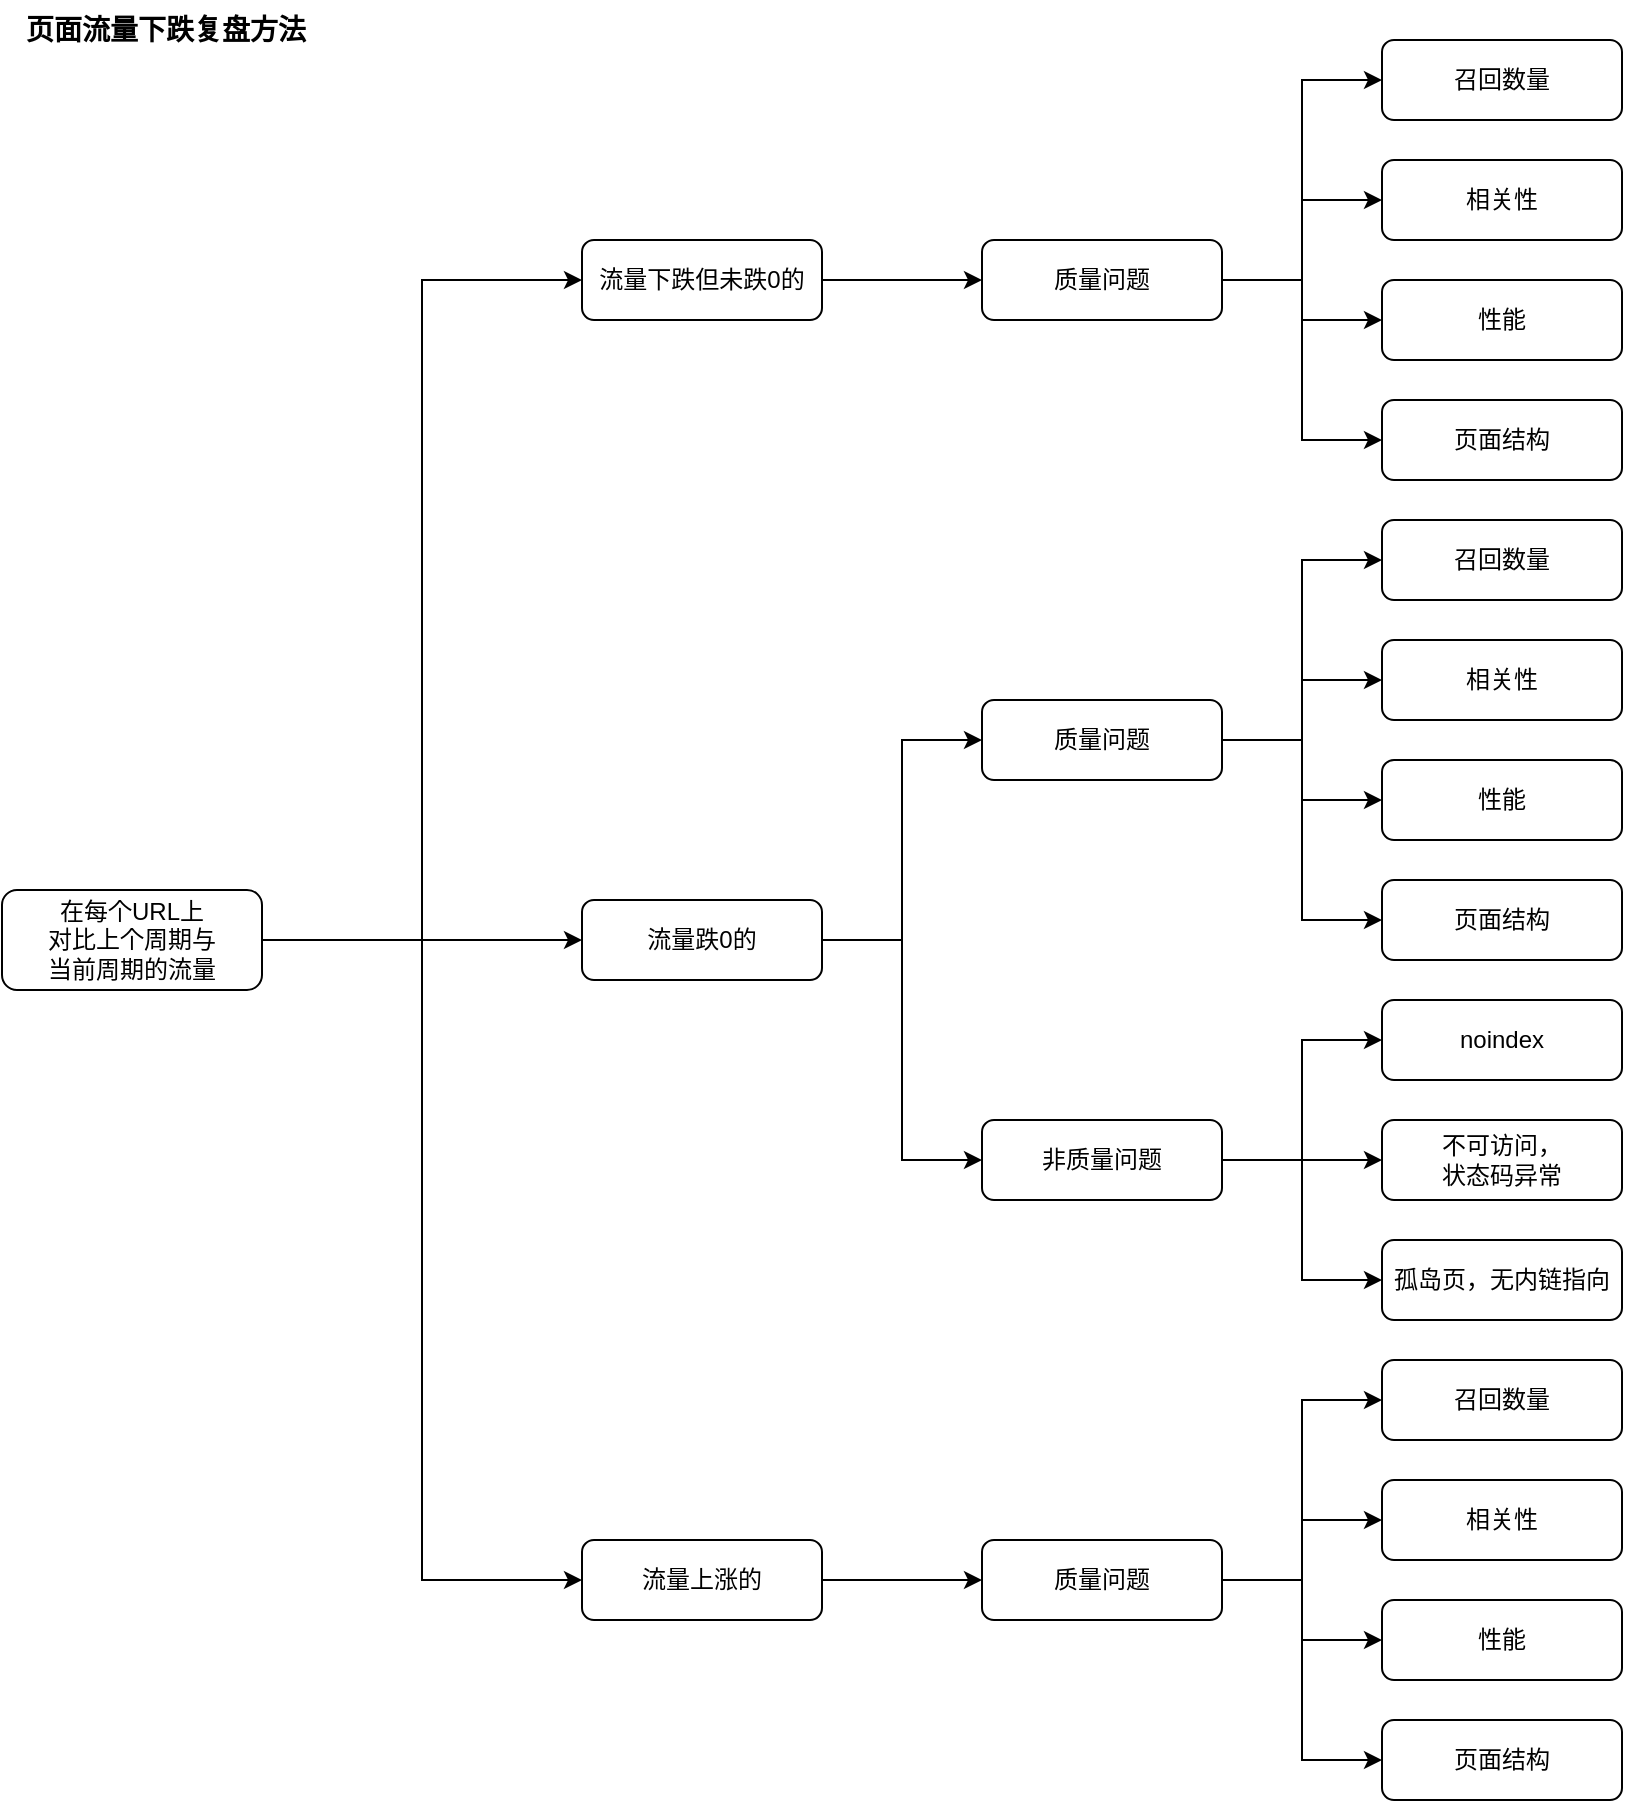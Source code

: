 <mxfile version="27.1.5">
  <diagram name="第 1 页" id="Q28BvSba5pNPeJnWj6dQ">
    <mxGraphModel dx="1899" dy="582" grid="1" gridSize="10" guides="1" tooltips="1" connect="1" arrows="1" fold="1" page="1" pageScale="1" pageWidth="827" pageHeight="1169" background="none" math="0" shadow="0">
      <root>
        <mxCell id="0" />
        <mxCell id="1" parent="0" />
        <mxCell id="pcykmEds2QiC9SElolUA-44" style="edgeStyle=orthogonalEdgeStyle;rounded=0;orthogonalLoop=1;jettySize=auto;html=1;exitX=1;exitY=0.5;exitDx=0;exitDy=0;entryX=0;entryY=0.5;entryDx=0;entryDy=0;" edge="1" parent="1" source="pcykmEds2QiC9SElolUA-1" target="pcykmEds2QiC9SElolUA-3">
          <mxGeometry relative="1" as="geometry">
            <mxPoint x="270" y="300" as="targetPoint" />
          </mxGeometry>
        </mxCell>
        <mxCell id="pcykmEds2QiC9SElolUA-45" style="edgeStyle=orthogonalEdgeStyle;rounded=0;orthogonalLoop=1;jettySize=auto;html=1;exitX=1;exitY=0.5;exitDx=0;exitDy=0;entryX=0;entryY=0.5;entryDx=0;entryDy=0;" edge="1" parent="1" source="pcykmEds2QiC9SElolUA-1" target="pcykmEds2QiC9SElolUA-4">
          <mxGeometry relative="1" as="geometry" />
        </mxCell>
        <mxCell id="pcykmEds2QiC9SElolUA-46" style="edgeStyle=orthogonalEdgeStyle;rounded=0;orthogonalLoop=1;jettySize=auto;html=1;exitX=1;exitY=0.5;exitDx=0;exitDy=0;entryX=0;entryY=0.5;entryDx=0;entryDy=0;" edge="1" parent="1" source="pcykmEds2QiC9SElolUA-1" target="pcykmEds2QiC9SElolUA-5">
          <mxGeometry relative="1" as="geometry" />
        </mxCell>
        <mxCell id="pcykmEds2QiC9SElolUA-1" value="在每个URL上&lt;div&gt;对比上个周期与&lt;div&gt;当前周期的流量&lt;/div&gt;&lt;/div&gt;" style="rounded=1;whiteSpace=wrap;html=1;" vertex="1" parent="1">
          <mxGeometry x="-10" y="445" width="130" height="50" as="geometry" />
        </mxCell>
        <mxCell id="pcykmEds2QiC9SElolUA-2" value="&lt;b&gt;&lt;font style=&quot;font-size: 14px;&quot;&gt;页面流量下跌复盘方法&lt;/font&gt;&lt;/b&gt;" style="text;html=1;align=left;verticalAlign=middle;whiteSpace=wrap;rounded=0;" vertex="1" parent="1">
          <mxGeometry width="160" height="30" as="geometry" />
        </mxCell>
        <mxCell id="pcykmEds2QiC9SElolUA-33" style="edgeStyle=orthogonalEdgeStyle;rounded=0;orthogonalLoop=1;jettySize=auto;html=1;exitX=1;exitY=0.5;exitDx=0;exitDy=0;entryX=0;entryY=0.5;entryDx=0;entryDy=0;" edge="1" parent="1" source="pcykmEds2QiC9SElolUA-3" target="pcykmEds2QiC9SElolUA-6">
          <mxGeometry relative="1" as="geometry" />
        </mxCell>
        <mxCell id="pcykmEds2QiC9SElolUA-3" value="流量下跌但未跌0的" style="rounded=1;whiteSpace=wrap;html=1;" vertex="1" parent="1">
          <mxGeometry x="280" y="120" width="120" height="40" as="geometry" />
        </mxCell>
        <mxCell id="pcykmEds2QiC9SElolUA-34" style="edgeStyle=orthogonalEdgeStyle;rounded=0;orthogonalLoop=1;jettySize=auto;html=1;exitX=1;exitY=0.5;exitDx=0;exitDy=0;entryX=0;entryY=0.5;entryDx=0;entryDy=0;" edge="1" parent="1" source="pcykmEds2QiC9SElolUA-4" target="pcykmEds2QiC9SElolUA-11">
          <mxGeometry relative="1" as="geometry" />
        </mxCell>
        <mxCell id="pcykmEds2QiC9SElolUA-35" style="edgeStyle=orthogonalEdgeStyle;rounded=0;orthogonalLoop=1;jettySize=auto;html=1;exitX=1;exitY=0.5;exitDx=0;exitDy=0;entryX=0;entryY=0.5;entryDx=0;entryDy=0;" edge="1" parent="1" source="pcykmEds2QiC9SElolUA-4" target="pcykmEds2QiC9SElolUA-16">
          <mxGeometry relative="1" as="geometry" />
        </mxCell>
        <mxCell id="pcykmEds2QiC9SElolUA-4" value="流量跌0的" style="rounded=1;whiteSpace=wrap;html=1;" vertex="1" parent="1">
          <mxGeometry x="280" y="450" width="120" height="40" as="geometry" />
        </mxCell>
        <mxCell id="pcykmEds2QiC9SElolUA-43" style="edgeStyle=orthogonalEdgeStyle;rounded=0;orthogonalLoop=1;jettySize=auto;html=1;exitX=1;exitY=0.5;exitDx=0;exitDy=0;entryX=0;entryY=0.5;entryDx=0;entryDy=0;" edge="1" parent="1" source="pcykmEds2QiC9SElolUA-5" target="pcykmEds2QiC9SElolUA-22">
          <mxGeometry relative="1" as="geometry" />
        </mxCell>
        <mxCell id="pcykmEds2QiC9SElolUA-5" value="流量上涨的" style="rounded=1;whiteSpace=wrap;html=1;" vertex="1" parent="1">
          <mxGeometry x="280" y="770" width="120" height="40" as="geometry" />
        </mxCell>
        <mxCell id="pcykmEds2QiC9SElolUA-29" style="edgeStyle=orthogonalEdgeStyle;rounded=0;orthogonalLoop=1;jettySize=auto;html=1;exitX=1;exitY=0.5;exitDx=0;exitDy=0;entryX=0;entryY=0.5;entryDx=0;entryDy=0;" edge="1" parent="1" source="pcykmEds2QiC9SElolUA-6" target="pcykmEds2QiC9SElolUA-7">
          <mxGeometry relative="1" as="geometry" />
        </mxCell>
        <mxCell id="pcykmEds2QiC9SElolUA-30" style="edgeStyle=orthogonalEdgeStyle;rounded=0;orthogonalLoop=1;jettySize=auto;html=1;exitX=1;exitY=0.5;exitDx=0;exitDy=0;entryX=0;entryY=0.5;entryDx=0;entryDy=0;" edge="1" parent="1" source="pcykmEds2QiC9SElolUA-6" target="pcykmEds2QiC9SElolUA-8">
          <mxGeometry relative="1" as="geometry" />
        </mxCell>
        <mxCell id="pcykmEds2QiC9SElolUA-31" style="edgeStyle=orthogonalEdgeStyle;rounded=0;orthogonalLoop=1;jettySize=auto;html=1;exitX=1;exitY=0.5;exitDx=0;exitDy=0;entryX=0;entryY=0.5;entryDx=0;entryDy=0;" edge="1" parent="1" source="pcykmEds2QiC9SElolUA-6" target="pcykmEds2QiC9SElolUA-9">
          <mxGeometry relative="1" as="geometry" />
        </mxCell>
        <mxCell id="pcykmEds2QiC9SElolUA-32" style="edgeStyle=orthogonalEdgeStyle;rounded=0;orthogonalLoop=1;jettySize=auto;html=1;exitX=1;exitY=0.5;exitDx=0;exitDy=0;entryX=0;entryY=0.5;entryDx=0;entryDy=0;" edge="1" parent="1" source="pcykmEds2QiC9SElolUA-6" target="pcykmEds2QiC9SElolUA-10">
          <mxGeometry relative="1" as="geometry" />
        </mxCell>
        <mxCell id="pcykmEds2QiC9SElolUA-6" value="质量问题" style="rounded=1;whiteSpace=wrap;html=1;" vertex="1" parent="1">
          <mxGeometry x="480" y="120" width="120" height="40" as="geometry" />
        </mxCell>
        <mxCell id="pcykmEds2QiC9SElolUA-7" value="召回数量" style="rounded=1;whiteSpace=wrap;html=1;" vertex="1" parent="1">
          <mxGeometry x="680" y="20" width="120" height="40" as="geometry" />
        </mxCell>
        <mxCell id="pcykmEds2QiC9SElolUA-8" value="相关性" style="rounded=1;whiteSpace=wrap;html=1;" vertex="1" parent="1">
          <mxGeometry x="680" y="80" width="120" height="40" as="geometry" />
        </mxCell>
        <mxCell id="pcykmEds2QiC9SElolUA-9" value="性能" style="rounded=1;whiteSpace=wrap;html=1;" vertex="1" parent="1">
          <mxGeometry x="680" y="140" width="120" height="40" as="geometry" />
        </mxCell>
        <mxCell id="pcykmEds2QiC9SElolUA-10" value="页面结构" style="rounded=1;whiteSpace=wrap;html=1;" vertex="1" parent="1">
          <mxGeometry x="680" y="200" width="120" height="40" as="geometry" />
        </mxCell>
        <mxCell id="pcykmEds2QiC9SElolUA-20" style="edgeStyle=orthogonalEdgeStyle;rounded=0;orthogonalLoop=1;jettySize=auto;html=1;exitX=1;exitY=0.5;exitDx=0;exitDy=0;entryX=0;entryY=0.5;entryDx=0;entryDy=0;" edge="1" parent="1" source="pcykmEds2QiC9SElolUA-11" target="pcykmEds2QiC9SElolUA-12">
          <mxGeometry relative="1" as="geometry" />
        </mxCell>
        <mxCell id="pcykmEds2QiC9SElolUA-21" style="edgeStyle=orthogonalEdgeStyle;rounded=0;orthogonalLoop=1;jettySize=auto;html=1;exitX=1;exitY=0.5;exitDx=0;exitDy=0;entryX=0;entryY=0.5;entryDx=0;entryDy=0;" edge="1" parent="1" source="pcykmEds2QiC9SElolUA-11" target="pcykmEds2QiC9SElolUA-13">
          <mxGeometry relative="1" as="geometry" />
        </mxCell>
        <mxCell id="pcykmEds2QiC9SElolUA-27" style="edgeStyle=orthogonalEdgeStyle;rounded=0;orthogonalLoop=1;jettySize=auto;html=1;exitX=1;exitY=0.5;exitDx=0;exitDy=0;entryX=0;entryY=0.5;entryDx=0;entryDy=0;" edge="1" parent="1" source="pcykmEds2QiC9SElolUA-11" target="pcykmEds2QiC9SElolUA-14">
          <mxGeometry relative="1" as="geometry" />
        </mxCell>
        <mxCell id="pcykmEds2QiC9SElolUA-28" style="edgeStyle=orthogonalEdgeStyle;rounded=0;orthogonalLoop=1;jettySize=auto;html=1;exitX=1;exitY=0.5;exitDx=0;exitDy=0;entryX=0;entryY=0.5;entryDx=0;entryDy=0;" edge="1" parent="1" source="pcykmEds2QiC9SElolUA-11" target="pcykmEds2QiC9SElolUA-15">
          <mxGeometry relative="1" as="geometry" />
        </mxCell>
        <mxCell id="pcykmEds2QiC9SElolUA-11" value="质量问题" style="rounded=1;whiteSpace=wrap;html=1;" vertex="1" parent="1">
          <mxGeometry x="480" y="350" width="120" height="40" as="geometry" />
        </mxCell>
        <mxCell id="pcykmEds2QiC9SElolUA-12" value="召回数量" style="rounded=1;whiteSpace=wrap;html=1;" vertex="1" parent="1">
          <mxGeometry x="680" y="260" width="120" height="40" as="geometry" />
        </mxCell>
        <mxCell id="pcykmEds2QiC9SElolUA-13" value="相关性" style="rounded=1;whiteSpace=wrap;html=1;" vertex="1" parent="1">
          <mxGeometry x="680" y="320" width="120" height="40" as="geometry" />
        </mxCell>
        <mxCell id="pcykmEds2QiC9SElolUA-14" value="性能" style="rounded=1;whiteSpace=wrap;html=1;" vertex="1" parent="1">
          <mxGeometry x="680" y="380" width="120" height="40" as="geometry" />
        </mxCell>
        <mxCell id="pcykmEds2QiC9SElolUA-15" value="页面结构" style="rounded=1;whiteSpace=wrap;html=1;" vertex="1" parent="1">
          <mxGeometry x="680" y="440" width="120" height="40" as="geometry" />
        </mxCell>
        <mxCell id="pcykmEds2QiC9SElolUA-36" style="edgeStyle=orthogonalEdgeStyle;rounded=0;orthogonalLoop=1;jettySize=auto;html=1;exitX=1;exitY=0.5;exitDx=0;exitDy=0;entryX=0;entryY=0.5;entryDx=0;entryDy=0;" edge="1" parent="1" source="pcykmEds2QiC9SElolUA-16" target="pcykmEds2QiC9SElolUA-17">
          <mxGeometry relative="1" as="geometry" />
        </mxCell>
        <mxCell id="pcykmEds2QiC9SElolUA-37" style="edgeStyle=orthogonalEdgeStyle;rounded=0;orthogonalLoop=1;jettySize=auto;html=1;exitX=1;exitY=0.5;exitDx=0;exitDy=0;entryX=0;entryY=0.5;entryDx=0;entryDy=0;" edge="1" parent="1" source="pcykmEds2QiC9SElolUA-16" target="pcykmEds2QiC9SElolUA-18">
          <mxGeometry relative="1" as="geometry" />
        </mxCell>
        <mxCell id="pcykmEds2QiC9SElolUA-38" style="edgeStyle=orthogonalEdgeStyle;rounded=0;orthogonalLoop=1;jettySize=auto;html=1;exitX=1;exitY=0.5;exitDx=0;exitDy=0;entryX=0;entryY=0.5;entryDx=0;entryDy=0;" edge="1" parent="1" source="pcykmEds2QiC9SElolUA-16" target="pcykmEds2QiC9SElolUA-19">
          <mxGeometry relative="1" as="geometry" />
        </mxCell>
        <mxCell id="pcykmEds2QiC9SElolUA-16" value="非质量问题" style="rounded=1;whiteSpace=wrap;html=1;" vertex="1" parent="1">
          <mxGeometry x="480" y="560" width="120" height="40" as="geometry" />
        </mxCell>
        <mxCell id="pcykmEds2QiC9SElolUA-17" value="noindex" style="rounded=1;whiteSpace=wrap;html=1;" vertex="1" parent="1">
          <mxGeometry x="680" y="500" width="120" height="40" as="geometry" />
        </mxCell>
        <mxCell id="pcykmEds2QiC9SElolUA-18" value="不可访问，&lt;div&gt;状态码异常&lt;/div&gt;" style="rounded=1;whiteSpace=wrap;html=1;" vertex="1" parent="1">
          <mxGeometry x="680" y="560" width="120" height="40" as="geometry" />
        </mxCell>
        <mxCell id="pcykmEds2QiC9SElolUA-19" value="孤岛页，无内链指向" style="rounded=1;whiteSpace=wrap;html=1;" vertex="1" parent="1">
          <mxGeometry x="680" y="620" width="120" height="40" as="geometry" />
        </mxCell>
        <mxCell id="pcykmEds2QiC9SElolUA-39" style="edgeStyle=orthogonalEdgeStyle;rounded=0;orthogonalLoop=1;jettySize=auto;html=1;exitX=1;exitY=0.5;exitDx=0;exitDy=0;entryX=0;entryY=0.5;entryDx=0;entryDy=0;" edge="1" parent="1" source="pcykmEds2QiC9SElolUA-22" target="pcykmEds2QiC9SElolUA-23">
          <mxGeometry relative="1" as="geometry" />
        </mxCell>
        <mxCell id="pcykmEds2QiC9SElolUA-40" style="edgeStyle=orthogonalEdgeStyle;rounded=0;orthogonalLoop=1;jettySize=auto;html=1;exitX=1;exitY=0.5;exitDx=0;exitDy=0;entryX=0;entryY=0.5;entryDx=0;entryDy=0;" edge="1" parent="1" source="pcykmEds2QiC9SElolUA-22" target="pcykmEds2QiC9SElolUA-24">
          <mxGeometry relative="1" as="geometry" />
        </mxCell>
        <mxCell id="pcykmEds2QiC9SElolUA-41" style="edgeStyle=orthogonalEdgeStyle;rounded=0;orthogonalLoop=1;jettySize=auto;html=1;exitX=1;exitY=0.5;exitDx=0;exitDy=0;entryX=0;entryY=0.5;entryDx=0;entryDy=0;" edge="1" parent="1" source="pcykmEds2QiC9SElolUA-22" target="pcykmEds2QiC9SElolUA-25">
          <mxGeometry relative="1" as="geometry" />
        </mxCell>
        <mxCell id="pcykmEds2QiC9SElolUA-42" style="edgeStyle=orthogonalEdgeStyle;rounded=0;orthogonalLoop=1;jettySize=auto;html=1;exitX=1;exitY=0.5;exitDx=0;exitDy=0;entryX=0;entryY=0.5;entryDx=0;entryDy=0;" edge="1" parent="1" source="pcykmEds2QiC9SElolUA-22" target="pcykmEds2QiC9SElolUA-26">
          <mxGeometry relative="1" as="geometry" />
        </mxCell>
        <mxCell id="pcykmEds2QiC9SElolUA-22" value="质量问题" style="rounded=1;whiteSpace=wrap;html=1;" vertex="1" parent="1">
          <mxGeometry x="480" y="770" width="120" height="40" as="geometry" />
        </mxCell>
        <mxCell id="pcykmEds2QiC9SElolUA-23" value="召回数量" style="rounded=1;whiteSpace=wrap;html=1;" vertex="1" parent="1">
          <mxGeometry x="680" y="680" width="120" height="40" as="geometry" />
        </mxCell>
        <mxCell id="pcykmEds2QiC9SElolUA-24" value="相关性" style="rounded=1;whiteSpace=wrap;html=1;" vertex="1" parent="1">
          <mxGeometry x="680" y="740" width="120" height="40" as="geometry" />
        </mxCell>
        <mxCell id="pcykmEds2QiC9SElolUA-25" value="性能" style="rounded=1;whiteSpace=wrap;html=1;" vertex="1" parent="1">
          <mxGeometry x="680" y="800" width="120" height="40" as="geometry" />
        </mxCell>
        <mxCell id="pcykmEds2QiC9SElolUA-26" value="页面结构" style="rounded=1;whiteSpace=wrap;html=1;" vertex="1" parent="1">
          <mxGeometry x="680" y="860" width="120" height="40" as="geometry" />
        </mxCell>
      </root>
    </mxGraphModel>
  </diagram>
</mxfile>

